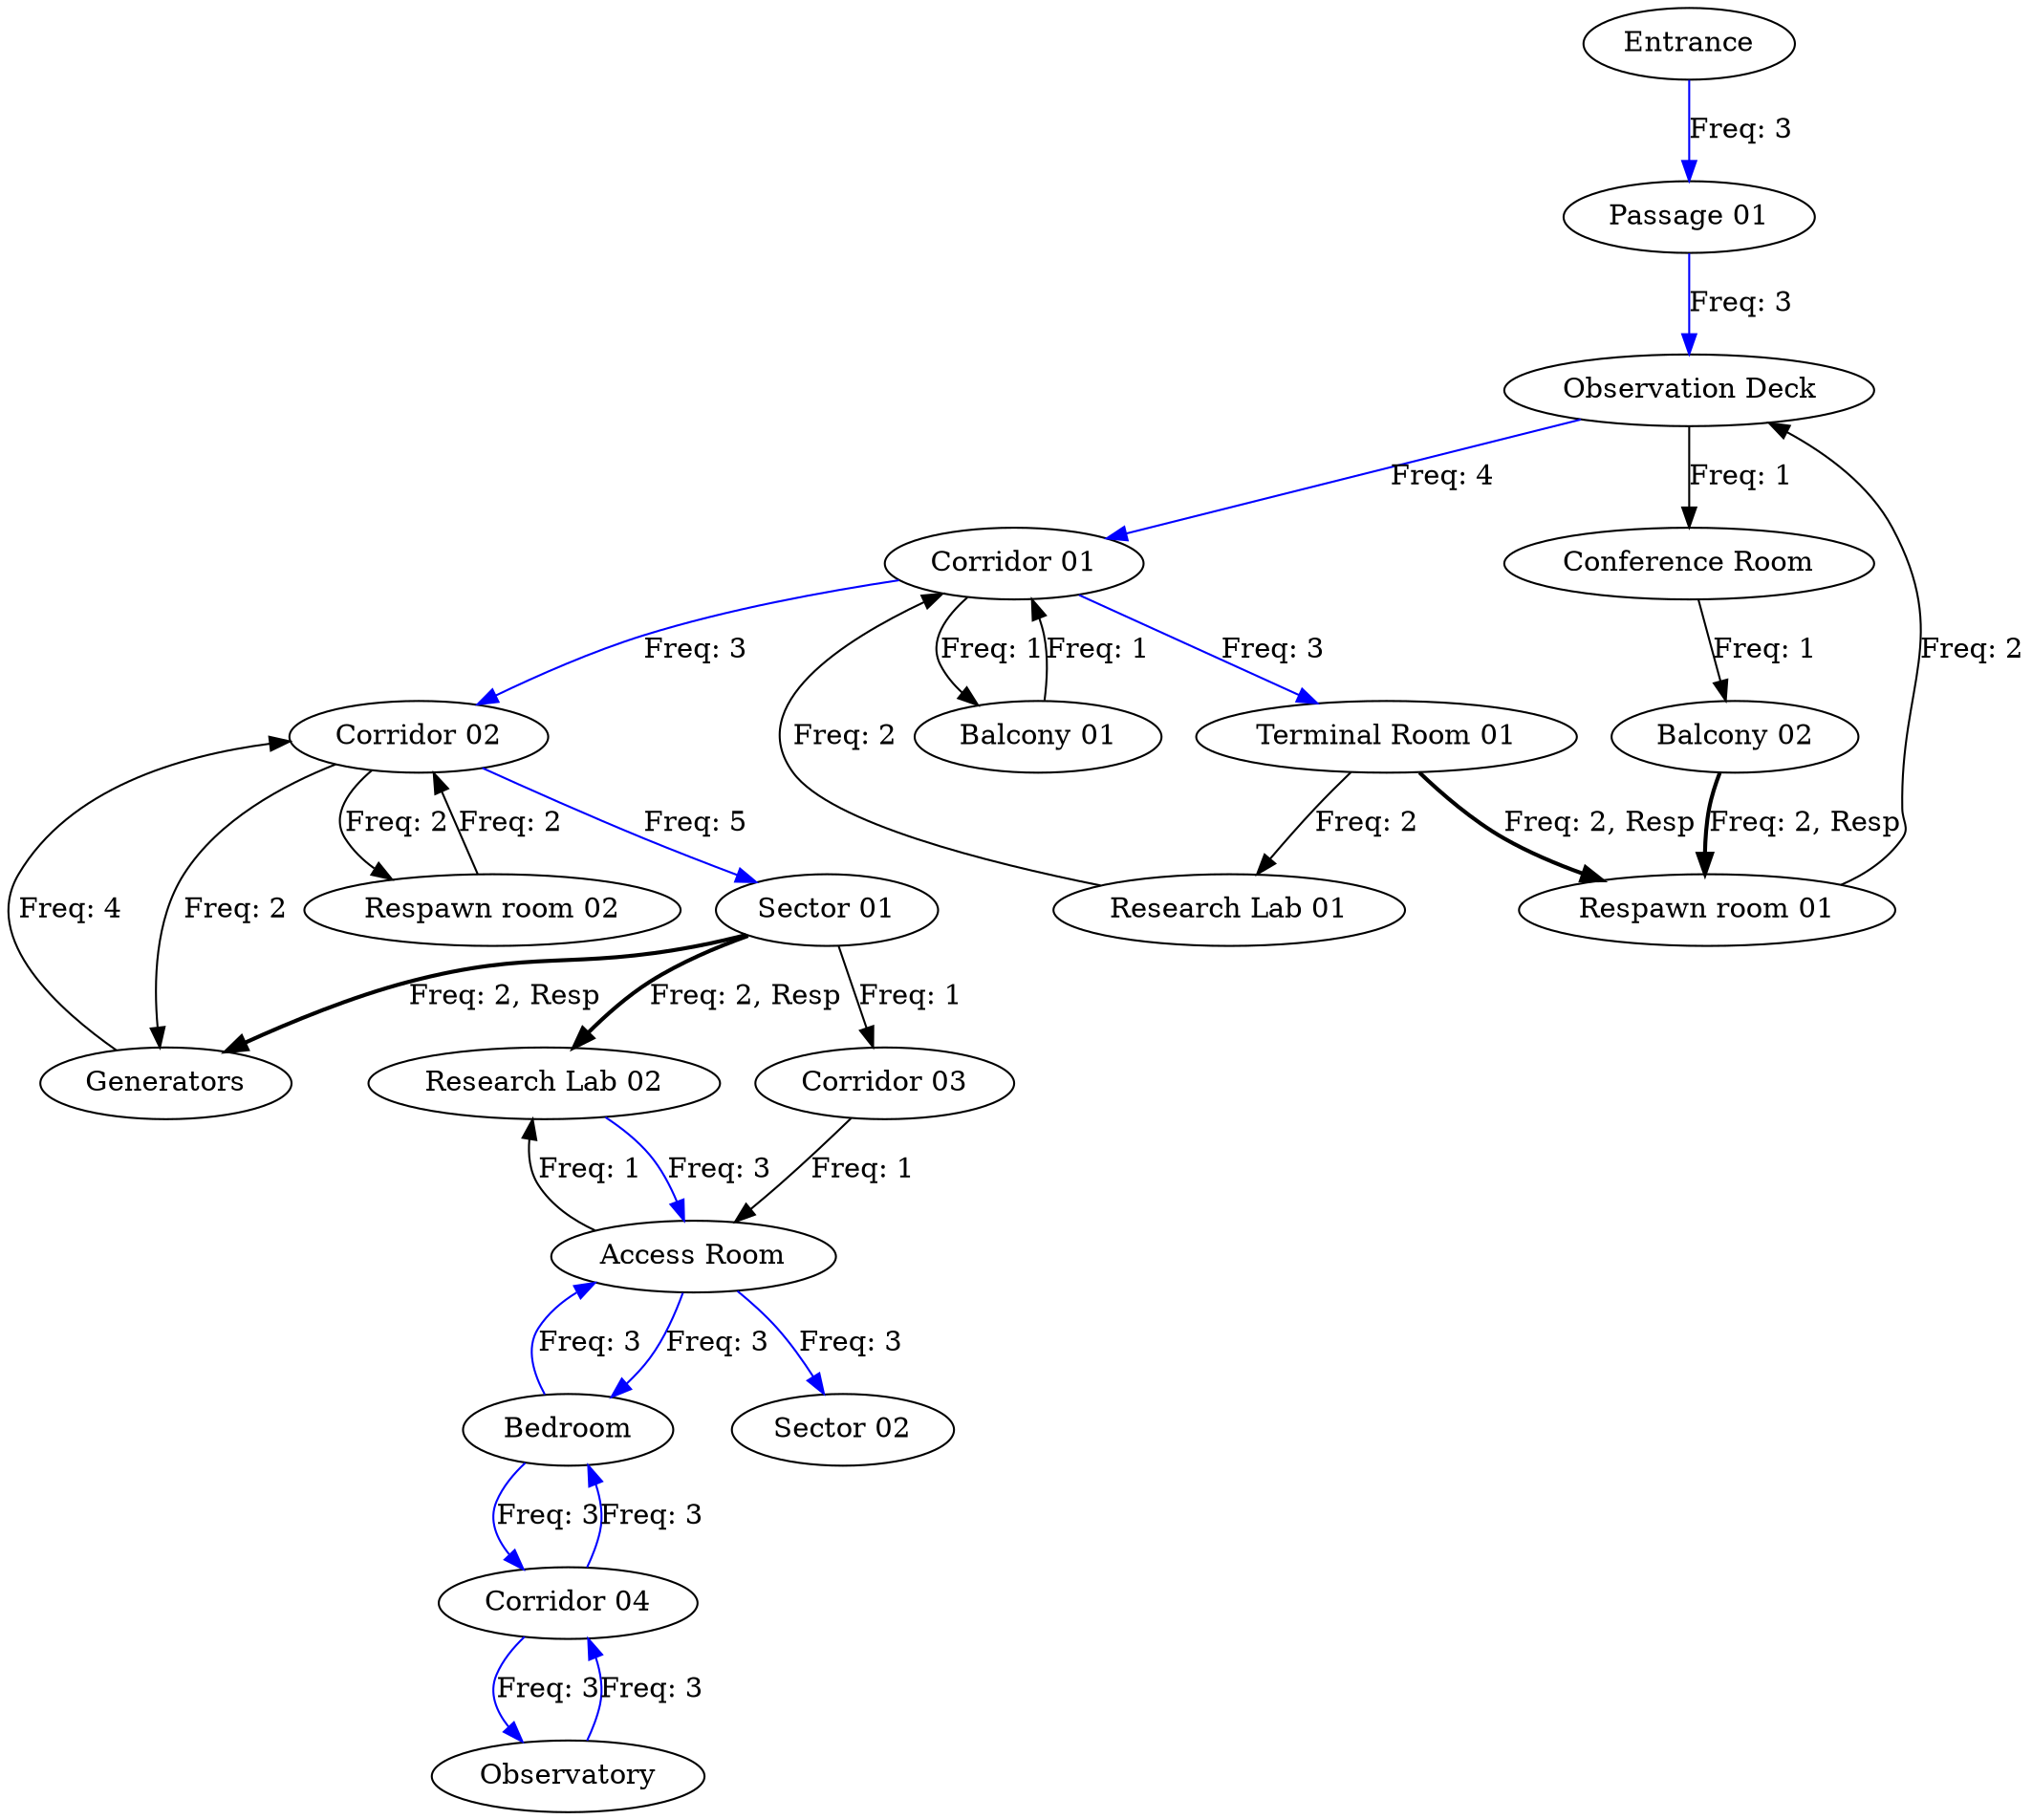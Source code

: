 // ['Gats Test 1', 'Gats Test 2', 'Gats Test 3']
digraph {
	Entrance [label=Entrance]
	"Passage 01" [label="Passage 01"]
	"Observation Deck" [label="Observation Deck"]
	"Corridor 01" [label="Corridor 01"]
	"Terminal Room 01" [label="Terminal Room 01"]
	"Respawn room 01" [label="Respawn room 01"]
	"Balcony 01" [label="Balcony 01"]
	"Corridor 02" [label="Corridor 02"]
	"Sector 01" [label="Sector 01"]
	Generators [label=Generators]
	"Research Lab 02" [label="Research Lab 02"]
	"Access Room" [label="Access Room"]
	Bedroom [label=Bedroom]
	"Corridor 04" [label="Corridor 04"]
	Observatory [label=Observatory]
	"Sector 02" [label="Sector 02"]
	"Conference Room" [label="Conference Room"]
	"Balcony 02" [label="Balcony 02"]
	"Research Lab 01" [label="Research Lab 01"]
	"Respawn room 02" [label="Respawn room 02"]
	"Corridor 03" [label="Corridor 03"]
	Entrance -> "Passage 01" [label="Freq: 3" color=blue constraint=true]
	"Passage 01" -> "Observation Deck" [label="Freq: 3" color=blue constraint=true]
	"Observation Deck" -> "Corridor 01" [label="Freq: 4" color=blue constraint=true]
	"Corridor 01" -> "Terminal Room 01" [label="Freq: 3" color=blue constraint=true]
	"Terminal Room 01" -> "Respawn room 01" [label="Freq: 2, Resp" color=black constraint=true style=bold]
	"Respawn room 01" -> "Observation Deck" [label="Freq: 2" color=black constraint=true]
	"Corridor 01" -> "Balcony 01" [label="Freq: 1" color=black constraint=true]
	"Balcony 01" -> "Corridor 01" [label="Freq: 1" color=black constraint=true]
	"Corridor 01" -> "Corridor 02" [label="Freq: 3" color=blue constraint=true]
	"Corridor 02" -> "Sector 01" [label="Freq: 5" color=blue constraint=true]
	"Sector 01" -> Generators [label="Freq: 2, Resp" color=black constraint=true style=bold]
	Generators -> "Corridor 02" [label="Freq: 4" color=black constraint=true]
	"Sector 01" -> "Research Lab 02" [label="Freq: 2, Resp" color=black constraint=true style=bold]
	"Research Lab 02" -> "Access Room" [label="Freq: 3" color=blue constraint=true]
	"Access Room" -> Bedroom [label="Freq: 3" color=blue constraint=true]
	Bedroom -> "Corridor 04" [label="Freq: 3" color=blue constraint=true]
	"Corridor 04" -> Observatory [label="Freq: 3" color=blue constraint=true]
	Observatory -> "Corridor 04" [label="Freq: 3" color=blue constraint=true]
	"Corridor 04" -> Bedroom [label="Freq: 3" color=blue constraint=true]
	Bedroom -> "Access Room" [label="Freq: 3" color=blue constraint=true]
	"Access Room" -> "Sector 02" [label="Freq: 3" color=blue constraint=true]
	"Observation Deck" -> "Conference Room" [label="Freq: 1" color=black constraint=true]
	"Conference Room" -> "Balcony 02" [label="Freq: 1" color=black constraint=true]
	"Balcony 02" -> "Respawn room 01" [label="Freq: 2, Resp" color=black constraint=true style=bold]
	"Terminal Room 01" -> "Research Lab 01" [label="Freq: 2" color=black constraint=true]
	"Research Lab 01" -> "Corridor 01" [label="Freq: 2" color=black constraint=true]
	"Corridor 02" -> "Respawn room 02" [label="Freq: 2" color=black constraint=true]
	"Respawn room 02" -> "Corridor 02" [label="Freq: 2" color=black constraint=true]
	"Corridor 02" -> Generators [label="Freq: 2" color=black constraint=true]
	"Sector 01" -> "Corridor 03" [label="Freq: 1" color=black constraint=true]
	"Corridor 03" -> "Access Room" [label="Freq: 1" color=black constraint=true]
	"Access Room" -> "Research Lab 02" [label="Freq: 1" color=black constraint=true]
}
